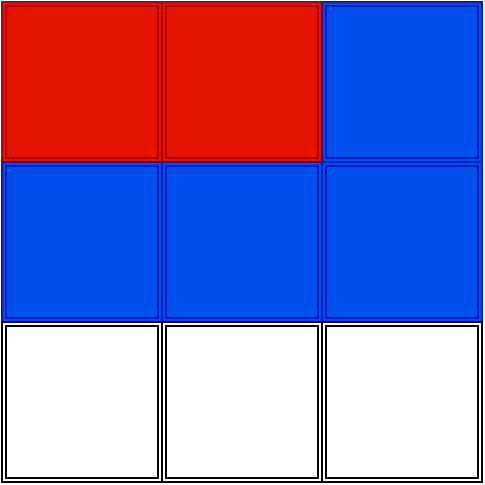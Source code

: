 <mxfile version="20.6.2" type="device" pages="2"><diagram id="SUQTcJgMmS7CRoQVILGz" name="Quadrati"><mxGraphModel dx="1024" dy="604" grid="0" gridSize="10" guides="1" tooltips="1" connect="1" arrows="1" fold="1" page="1" pageScale="1" pageWidth="1169" pageHeight="827" math="0" shadow="0"><root><mxCell id="0"/><mxCell id="1" parent="0"/><mxCell id="IBNmFCU58DYwkL__SJBZ-1" value="" style="shape=ext;double=1;whiteSpace=wrap;html=1;aspect=fixed;fillColor=#e51400;strokeColor=#B20000;fontColor=#ffffff;" vertex="1" parent="1"><mxGeometry x="50" y="30" width="80" height="80" as="geometry"/></mxCell><mxCell id="IBNmFCU58DYwkL__SJBZ-2" value="" style="shape=ext;double=1;whiteSpace=wrap;html=1;aspect=fixed;fillColor=#e51400;fontColor=#ffffff;strokeColor=#B20000;" vertex="1" parent="1"><mxGeometry x="130" y="30" width="80" height="80" as="geometry"/></mxCell><mxCell id="IBNmFCU58DYwkL__SJBZ-3" value="" style="shape=ext;double=1;whiteSpace=wrap;html=1;aspect=fixed;fillColor=#0050ef;fontColor=#ffffff;strokeColor=#001DBC;" vertex="1" parent="1"><mxGeometry x="210" y="30" width="80" height="80" as="geometry"/></mxCell><mxCell id="IBNmFCU58DYwkL__SJBZ-5" value="" style="shape=ext;double=1;whiteSpace=wrap;html=1;aspect=fixed;fillColor=#0050ef;fontColor=#ffffff;strokeColor=#001DBC;" vertex="1" parent="1"><mxGeometry x="50" y="110" width="80" height="80" as="geometry"/></mxCell><mxCell id="IBNmFCU58DYwkL__SJBZ-6" value="" style="shape=ext;double=1;whiteSpace=wrap;html=1;aspect=fixed;fillColor=#0050ef;fontColor=#ffffff;strokeColor=#001DBC;" vertex="1" parent="1"><mxGeometry x="130" y="110" width="80" height="80" as="geometry"/></mxCell><mxCell id="IBNmFCU58DYwkL__SJBZ-7" value="" style="shape=ext;double=1;whiteSpace=wrap;html=1;aspect=fixed;fillColor=#0050ef;fontColor=#ffffff;strokeColor=#001DBC;" vertex="1" parent="1"><mxGeometry x="210" y="110" width="80" height="80" as="geometry"/></mxCell><mxCell id="IBNmFCU58DYwkL__SJBZ-8" value="" style="shape=ext;double=1;whiteSpace=wrap;html=1;aspect=fixed;" vertex="1" parent="1"><mxGeometry x="50" y="190" width="80" height="80" as="geometry"/></mxCell><mxCell id="IBNmFCU58DYwkL__SJBZ-9" value="" style="shape=ext;double=1;whiteSpace=wrap;html=1;aspect=fixed;" vertex="1" parent="1"><mxGeometry x="130" y="190" width="80" height="80" as="geometry"/></mxCell><mxCell id="IBNmFCU58DYwkL__SJBZ-10" value="" style="shape=ext;double=1;whiteSpace=wrap;html=1;aspect=fixed;" vertex="1" parent="1"><mxGeometry x="210" y="190" width="80" height="80" as="geometry"/></mxCell></root></mxGraphModel></diagram><diagram id="5M2lsvNB8JOnfap9U5UU" name="Stesso-colore"><mxGraphModel dx="1024" dy="604" grid="0" gridSize="10" guides="1" tooltips="1" connect="1" arrows="1" fold="1" page="1" pageScale="1" pageWidth="1169" pageHeight="827" math="0" shadow="0"><root><mxCell id="0"/><mxCell id="1" parent="0"/><mxCell id="NJPCzBx_SZ1l-T5dcdFt-1" value="" style="rounded=0;whiteSpace=wrap;html=1;strokeColor=#006EAF;fillColor=#1ba1e2;fontColor=#ffffff;" vertex="1" parent="1"><mxGeometry x="463" y="278" width="120" height="60" as="geometry"/></mxCell><mxCell id="NJPCzBx_SZ1l-T5dcdFt-4" value="" style="rounded=0;whiteSpace=wrap;html=1;strokeColor=#3700CC;fillColor=#6a00ff;fontColor=#ffffff;" vertex="1" parent="1"><mxGeometry x="584" y="339" width="120" height="60" as="geometry"/></mxCell><mxCell id="NJPCzBx_SZ1l-T5dcdFt-5" value="" style="rounded=0;whiteSpace=wrap;html=1;strokeColor=#3700CC;fillColor=#6a00ff;fontColor=#ffffff;" vertex="1" parent="1"><mxGeometry x="463" y="399" width="120" height="60" as="geometry"/></mxCell><mxCell id="NJPCzBx_SZ1l-T5dcdFt-8" value="" style="rounded=0;whiteSpace=wrap;html=1;strokeColor=#006EAF;fillColor=#1ba1e2;fontColor=#ffffff;" vertex="1" parent="1"><mxGeometry x="584" y="459" width="120" height="60" as="geometry"/></mxCell><mxCell id="NJPCzBx_SZ1l-T5dcdFt-9" value="" style="rounded=0;whiteSpace=wrap;html=1;strokeColor=#6F0000;fillColor=#a20025;fontColor=#ffffff;" vertex="1" parent="1"><mxGeometry x="464" y="519" width="120" height="60" as="geometry"/></mxCell><mxCell id="NJPCzBx_SZ1l-T5dcdFt-10" value="" style="rounded=0;whiteSpace=wrap;html=1;strokeColor=#B20000;fillColor=#e51400;fontColor=#ffffff;" vertex="1" parent="1"><mxGeometry x="585" y="579" width="120" height="60" as="geometry"/></mxCell></root></mxGraphModel></diagram></mxfile>
